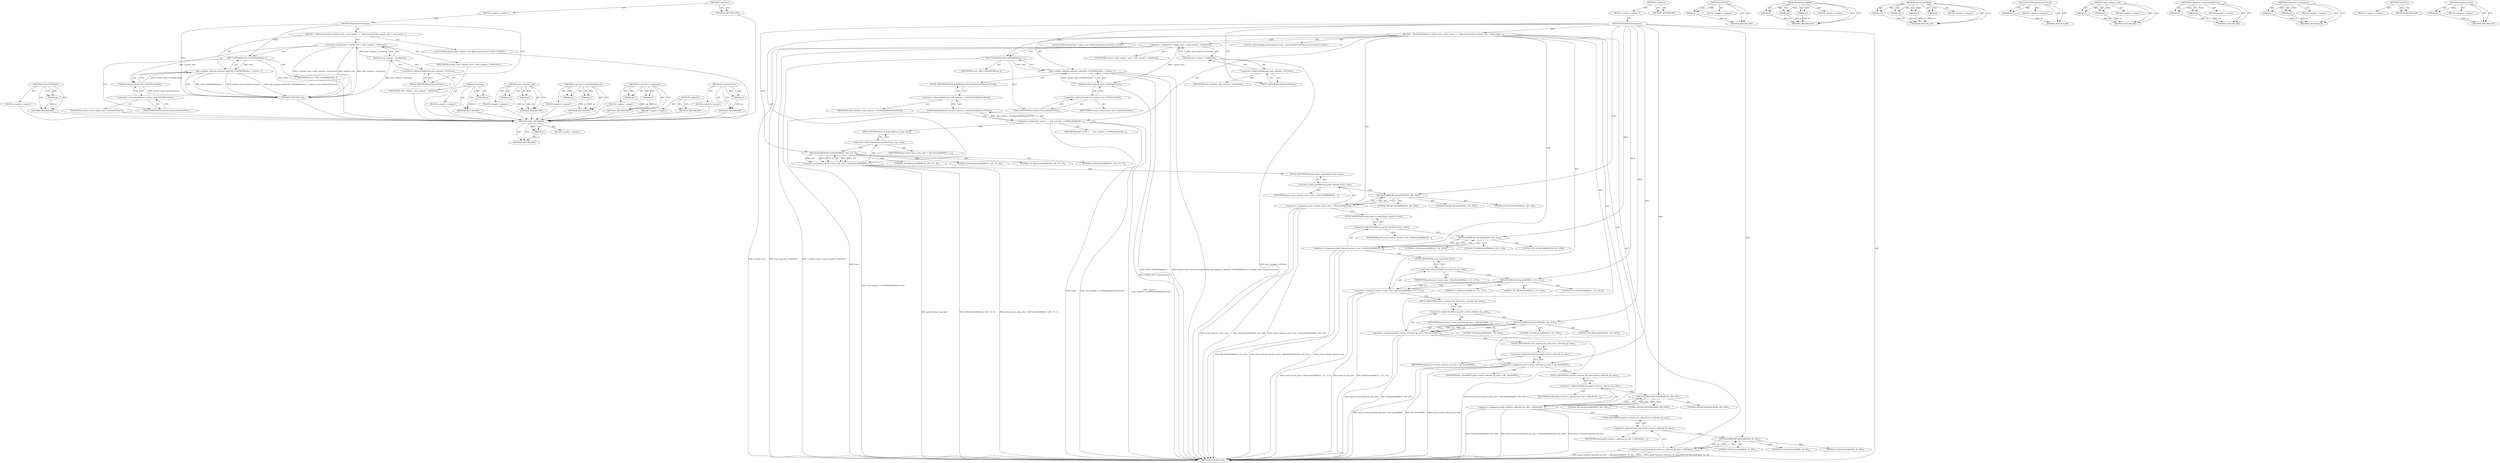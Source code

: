 digraph "GetNativeView" {
vulnerable_133 [label=<(METHOD,GTK_CONTAINER)>];
vulnerable_134 [label=<(PARAM,p1)>];
vulnerable_135 [label=<(BLOCK,&lt;empty&gt;,&lt;empty&gt;)>];
vulnerable_136 [label=<(METHOD_RETURN,ANY)>];
vulnerable_6 [label=<(METHOD,&lt;global&gt;)<SUB>1</SUB>>];
vulnerable_7 [label=<(BLOCK,&lt;empty&gt;,&lt;empty&gt;)<SUB>1</SUB>>];
vulnerable_8 [label=<(METHOD,PlatformSetContents)<SUB>1</SUB>>];
vulnerable_9 [label=<(BLOCK,{
   WebContentsView* content_view = web_conten...,{
   WebContentsView* content_view = web_conten...)<SUB>1</SUB>>];
vulnerable_10 [label="<(LOCAL,WebContentsView* content_view: WebContentsView*)<SUB>2</SUB>>"];
vulnerable_11 [label=<(&lt;operator&gt;.assignment,* content_view = web_contents_-&gt;GetView())<SUB>2</SUB>>];
vulnerable_12 [label=<(IDENTIFIER,content_view,* content_view = web_contents_-&gt;GetView())<SUB>2</SUB>>];
vulnerable_13 [label=<(GetView,web_contents_-&gt;GetView())<SUB>2</SUB>>];
vulnerable_14 [label=<(&lt;operator&gt;.indirectFieldAccess,web_contents_-&gt;GetView)<SUB>2</SUB>>];
vulnerable_15 [label=<(IDENTIFIER,web_contents_,web_contents_-&gt;GetView())<SUB>2</SUB>>];
vulnerable_16 [label=<(FIELD_IDENTIFIER,GetView,GetView)<SUB>2</SUB>>];
vulnerable_17 [label=<(gtk_container_add,gtk_container_add(GTK_CONTAINER(vbox_), content...)<SUB>3</SUB>>];
vulnerable_18 [label=<(GTK_CONTAINER,GTK_CONTAINER(vbox_))<SUB>3</SUB>>];
vulnerable_19 [label=<(IDENTIFIER,vbox_,GTK_CONTAINER(vbox_))<SUB>3</SUB>>];
vulnerable_20 [label=<(GetNativeView,content_view-&gt;GetNativeView())<SUB>3</SUB>>];
vulnerable_21 [label=<(&lt;operator&gt;.indirectFieldAccess,content_view-&gt;GetNativeView)<SUB>3</SUB>>];
vulnerable_22 [label=<(IDENTIFIER,content_view,content_view-&gt;GetNativeView())<SUB>3</SUB>>];
vulnerable_23 [label=<(FIELD_IDENTIFIER,GetNativeView,GetNativeView)<SUB>3</SUB>>];
vulnerable_24 [label="<(LOCAL,content.RendererPreferences* prefs: content.RendererPreferences*)<SUB>4</SUB>>"];
vulnerable_25 [label=<(&lt;operator&gt;.assignment,* prefs =
      web_contents_-&gt;GetMutableRender...)<SUB>4</SUB>>];
vulnerable_26 [label=<(IDENTIFIER,prefs,* prefs =
      web_contents_-&gt;GetMutableRender...)<SUB>4</SUB>>];
vulnerable_27 [label=<(GetMutableRendererPrefs,web_contents_-&gt;GetMutableRendererPrefs())<SUB>5</SUB>>];
vulnerable_28 [label=<(&lt;operator&gt;.indirectFieldAccess,web_contents_-&gt;GetMutableRendererPrefs)<SUB>5</SUB>>];
vulnerable_29 [label=<(IDENTIFIER,web_contents_,web_contents_-&gt;GetMutableRendererPrefs())<SUB>5</SUB>>];
vulnerable_30 [label=<(FIELD_IDENTIFIER,GetMutableRendererPrefs,GetMutableRendererPrefs)<SUB>5</SUB>>];
vulnerable_31 [label=<(&lt;operator&gt;.assignment,prefs-&gt;focus_ring_color = SkColorSetARGB(255, 2...)<SUB>6</SUB>>];
vulnerable_32 [label=<(&lt;operator&gt;.indirectFieldAccess,prefs-&gt;focus_ring_color)<SUB>6</SUB>>];
vulnerable_33 [label=<(IDENTIFIER,prefs,prefs-&gt;focus_ring_color = SkColorSetARGB(255, 2...)<SUB>6</SUB>>];
vulnerable_34 [label=<(FIELD_IDENTIFIER,focus_ring_color,focus_ring_color)<SUB>6</SUB>>];
vulnerable_35 [label=<(SkColorSetARGB,SkColorSetARGB(255, 229, 151, 0))<SUB>6</SUB>>];
vulnerable_36 [label=<(LITERAL,255,SkColorSetARGB(255, 229, 151, 0))<SUB>6</SUB>>];
vulnerable_37 [label=<(LITERAL,229,SkColorSetARGB(255, 229, 151, 0))<SUB>6</SUB>>];
vulnerable_38 [label=<(LITERAL,151,SkColorSetARGB(255, 229, 151, 0))<SUB>6</SUB>>];
vulnerable_39 [label=<(LITERAL,0,SkColorSetARGB(255, 229, 151, 0))<SUB>6</SUB>>];
vulnerable_40 [label=<(&lt;operator&gt;.assignment,prefs-&gt;thumb_active_color = SkColorSetRGB(244, ...)<SUB>7</SUB>>];
vulnerable_41 [label=<(&lt;operator&gt;.indirectFieldAccess,prefs-&gt;thumb_active_color)<SUB>7</SUB>>];
vulnerable_42 [label=<(IDENTIFIER,prefs,prefs-&gt;thumb_active_color = SkColorSetRGB(244, ...)<SUB>7</SUB>>];
vulnerable_43 [label=<(FIELD_IDENTIFIER,thumb_active_color,thumb_active_color)<SUB>7</SUB>>];
vulnerable_44 [label=<(SkColorSetRGB,SkColorSetRGB(244, 244, 244))<SUB>7</SUB>>];
vulnerable_45 [label=<(LITERAL,244,SkColorSetRGB(244, 244, 244))<SUB>7</SUB>>];
vulnerable_46 [label=<(LITERAL,244,SkColorSetRGB(244, 244, 244))<SUB>7</SUB>>];
vulnerable_47 [label=<(LITERAL,244,SkColorSetRGB(244, 244, 244))<SUB>7</SUB>>];
vulnerable_48 [label=<(&lt;operator&gt;.assignment,prefs-&gt;thumb_inactive_color = SkColorSetRGB(234...)<SUB>8</SUB>>];
vulnerable_49 [label=<(&lt;operator&gt;.indirectFieldAccess,prefs-&gt;thumb_inactive_color)<SUB>8</SUB>>];
vulnerable_50 [label=<(IDENTIFIER,prefs,prefs-&gt;thumb_inactive_color = SkColorSetRGB(234...)<SUB>8</SUB>>];
vulnerable_51 [label=<(FIELD_IDENTIFIER,thumb_inactive_color,thumb_inactive_color)<SUB>8</SUB>>];
vulnerable_52 [label=<(SkColorSetRGB,SkColorSetRGB(234, 234, 234))<SUB>8</SUB>>];
vulnerable_53 [label=<(LITERAL,234,SkColorSetRGB(234, 234, 234))<SUB>8</SUB>>];
vulnerable_54 [label=<(LITERAL,234,SkColorSetRGB(234, 234, 234))<SUB>8</SUB>>];
vulnerable_55 [label=<(LITERAL,234,SkColorSetRGB(234, 234, 234))<SUB>8</SUB>>];
vulnerable_56 [label=<(&lt;operator&gt;.assignment,prefs-&gt;track_color = SkColorSetRGB(211, 211, 211))<SUB>9</SUB>>];
vulnerable_57 [label=<(&lt;operator&gt;.indirectFieldAccess,prefs-&gt;track_color)<SUB>9</SUB>>];
vulnerable_58 [label=<(IDENTIFIER,prefs,prefs-&gt;track_color = SkColorSetRGB(211, 211, 211))<SUB>9</SUB>>];
vulnerable_59 [label=<(FIELD_IDENTIFIER,track_color,track_color)<SUB>9</SUB>>];
vulnerable_60 [label=<(SkColorSetRGB,SkColorSetRGB(211, 211, 211))<SUB>9</SUB>>];
vulnerable_61 [label=<(LITERAL,211,SkColorSetRGB(211, 211, 211))<SUB>9</SUB>>];
vulnerable_62 [label=<(LITERAL,211,SkColorSetRGB(211, 211, 211))<SUB>9</SUB>>];
vulnerable_63 [label=<(LITERAL,211,SkColorSetRGB(211, 211, 211))<SUB>9</SUB>>];
vulnerable_64 [label=<(&lt;operator&gt;.assignment,prefs-&gt;active_selection_bg_color = SkColorSetRG...)<SUB>10</SUB>>];
vulnerable_65 [label=<(&lt;operator&gt;.indirectFieldAccess,prefs-&gt;active_selection_bg_color)<SUB>10</SUB>>];
vulnerable_66 [label=<(IDENTIFIER,prefs,prefs-&gt;active_selection_bg_color = SkColorSetRG...)<SUB>10</SUB>>];
vulnerable_67 [label=<(FIELD_IDENTIFIER,active_selection_bg_color,active_selection_bg_color)<SUB>10</SUB>>];
vulnerable_68 [label=<(SkColorSetRGB,SkColorSetRGB(30, 144, 255))<SUB>10</SUB>>];
vulnerable_69 [label=<(LITERAL,30,SkColorSetRGB(30, 144, 255))<SUB>10</SUB>>];
vulnerable_70 [label=<(LITERAL,144,SkColorSetRGB(30, 144, 255))<SUB>10</SUB>>];
vulnerable_71 [label=<(LITERAL,255,SkColorSetRGB(30, 144, 255))<SUB>10</SUB>>];
vulnerable_72 [label=<(&lt;operator&gt;.assignment,prefs-&gt;active_selection_fg_color = SK_ColorWHITE)<SUB>11</SUB>>];
vulnerable_73 [label=<(&lt;operator&gt;.indirectFieldAccess,prefs-&gt;active_selection_fg_color)<SUB>11</SUB>>];
vulnerable_74 [label=<(IDENTIFIER,prefs,prefs-&gt;active_selection_fg_color = SK_ColorWHITE)<SUB>11</SUB>>];
vulnerable_75 [label=<(FIELD_IDENTIFIER,active_selection_fg_color,active_selection_fg_color)<SUB>11</SUB>>];
vulnerable_76 [label=<(IDENTIFIER,SK_ColorWHITE,prefs-&gt;active_selection_fg_color = SK_ColorWHITE)<SUB>11</SUB>>];
vulnerable_77 [label=<(&lt;operator&gt;.assignment,prefs-&gt;inactive_selection_bg_color = SkColorSet...)<SUB>12</SUB>>];
vulnerable_78 [label=<(&lt;operator&gt;.indirectFieldAccess,prefs-&gt;inactive_selection_bg_color)<SUB>12</SUB>>];
vulnerable_79 [label=<(IDENTIFIER,prefs,prefs-&gt;inactive_selection_bg_color = SkColorSet...)<SUB>12</SUB>>];
vulnerable_80 [label=<(FIELD_IDENTIFIER,inactive_selection_bg_color,inactive_selection_bg_color)<SUB>12</SUB>>];
vulnerable_81 [label=<(SkColorSetRGB,SkColorSetRGB(200, 200, 200))<SUB>12</SUB>>];
vulnerable_82 [label=<(LITERAL,200,SkColorSetRGB(200, 200, 200))<SUB>12</SUB>>];
vulnerable_83 [label=<(LITERAL,200,SkColorSetRGB(200, 200, 200))<SUB>12</SUB>>];
vulnerable_84 [label=<(LITERAL,200,SkColorSetRGB(200, 200, 200))<SUB>12</SUB>>];
vulnerable_85 [label=<(&lt;operator&gt;.assignment,prefs-&gt;inactive_selection_fg_color = SkColorSet...)<SUB>13</SUB>>];
vulnerable_86 [label=<(&lt;operator&gt;.indirectFieldAccess,prefs-&gt;inactive_selection_fg_color)<SUB>13</SUB>>];
vulnerable_87 [label=<(IDENTIFIER,prefs,prefs-&gt;inactive_selection_fg_color = SkColorSet...)<SUB>13</SUB>>];
vulnerable_88 [label=<(FIELD_IDENTIFIER,inactive_selection_fg_color,inactive_selection_fg_color)<SUB>13</SUB>>];
vulnerable_89 [label=<(SkColorSetRGB,SkColorSetRGB(50, 50, 50))<SUB>13</SUB>>];
vulnerable_90 [label=<(LITERAL,50,SkColorSetRGB(50, 50, 50))<SUB>13</SUB>>];
vulnerable_91 [label=<(LITERAL,50,SkColorSetRGB(50, 50, 50))<SUB>13</SUB>>];
vulnerable_92 [label=<(LITERAL,50,SkColorSetRGB(50, 50, 50))<SUB>13</SUB>>];
vulnerable_93 [label=<(METHOD_RETURN,void)<SUB>1</SUB>>];
vulnerable_95 [label=<(METHOD_RETURN,ANY)<SUB>1</SUB>>];
vulnerable_119 [label=<(METHOD,GetView)>];
vulnerable_120 [label=<(PARAM,p1)>];
vulnerable_121 [label=<(BLOCK,&lt;empty&gt;,&lt;empty&gt;)>];
vulnerable_122 [label=<(METHOD_RETURN,ANY)>];
vulnerable_152 [label=<(METHOD,SkColorSetRGB)>];
vulnerable_153 [label=<(PARAM,p1)>];
vulnerable_154 [label=<(PARAM,p2)>];
vulnerable_155 [label=<(PARAM,p3)>];
vulnerable_156 [label=<(BLOCK,&lt;empty&gt;,&lt;empty&gt;)>];
vulnerable_157 [label=<(METHOD_RETURN,ANY)>];
vulnerable_145 [label=<(METHOD,SkColorSetARGB)>];
vulnerable_146 [label=<(PARAM,p1)>];
vulnerable_147 [label=<(PARAM,p2)>];
vulnerable_148 [label=<(PARAM,p3)>];
vulnerable_149 [label=<(PARAM,p4)>];
vulnerable_150 [label=<(BLOCK,&lt;empty&gt;,&lt;empty&gt;)>];
vulnerable_151 [label=<(METHOD_RETURN,ANY)>];
vulnerable_141 [label=<(METHOD,GetMutableRendererPrefs)>];
vulnerable_142 [label=<(PARAM,p1)>];
vulnerable_143 [label=<(BLOCK,&lt;empty&gt;,&lt;empty&gt;)>];
vulnerable_144 [label=<(METHOD_RETURN,ANY)>];
vulnerable_128 [label=<(METHOD,gtk_container_add)>];
vulnerable_129 [label=<(PARAM,p1)>];
vulnerable_130 [label=<(PARAM,p2)>];
vulnerable_131 [label=<(BLOCK,&lt;empty&gt;,&lt;empty&gt;)>];
vulnerable_132 [label=<(METHOD_RETURN,ANY)>];
vulnerable_123 [label=<(METHOD,&lt;operator&gt;.indirectFieldAccess)>];
vulnerable_124 [label=<(PARAM,p1)>];
vulnerable_125 [label=<(PARAM,p2)>];
vulnerable_126 [label=<(BLOCK,&lt;empty&gt;,&lt;empty&gt;)>];
vulnerable_127 [label=<(METHOD_RETURN,ANY)>];
vulnerable_114 [label=<(METHOD,&lt;operator&gt;.assignment)>];
vulnerable_115 [label=<(PARAM,p1)>];
vulnerable_116 [label=<(PARAM,p2)>];
vulnerable_117 [label=<(BLOCK,&lt;empty&gt;,&lt;empty&gt;)>];
vulnerable_118 [label=<(METHOD_RETURN,ANY)>];
vulnerable_108 [label=<(METHOD,&lt;global&gt;)<SUB>1</SUB>>];
vulnerable_109 [label=<(BLOCK,&lt;empty&gt;,&lt;empty&gt;)>];
vulnerable_110 [label=<(METHOD_RETURN,ANY)>];
vulnerable_137 [label=<(METHOD,GetNativeView)>];
vulnerable_138 [label=<(PARAM,p1)>];
vulnerable_139 [label=<(BLOCK,&lt;empty&gt;,&lt;empty&gt;)>];
vulnerable_140 [label=<(METHOD_RETURN,ANY)>];
fixed_60 [label=<(METHOD,GTK_CONTAINER)>];
fixed_61 [label=<(PARAM,p1)>];
fixed_62 [label=<(BLOCK,&lt;empty&gt;,&lt;empty&gt;)>];
fixed_63 [label=<(METHOD_RETURN,ANY)>];
fixed_6 [label=<(METHOD,&lt;global&gt;)<SUB>1</SUB>>];
fixed_7 [label=<(BLOCK,&lt;empty&gt;,&lt;empty&gt;)<SUB>1</SUB>>];
fixed_8 [label=<(METHOD,PlatformSetContents)<SUB>1</SUB>>];
fixed_9 [label=<(BLOCK,{
   WebContentsView* content_view = web_conten...,{
   WebContentsView* content_view = web_conten...)<SUB>1</SUB>>];
fixed_10 [label="<(LOCAL,WebContentsView* content_view: WebContentsView*)<SUB>2</SUB>>"];
fixed_11 [label=<(&lt;operator&gt;.assignment,* content_view = web_contents_-&gt;GetView())<SUB>2</SUB>>];
fixed_12 [label=<(IDENTIFIER,content_view,* content_view = web_contents_-&gt;GetView())<SUB>2</SUB>>];
fixed_13 [label=<(GetView,web_contents_-&gt;GetView())<SUB>2</SUB>>];
fixed_14 [label=<(&lt;operator&gt;.indirectFieldAccess,web_contents_-&gt;GetView)<SUB>2</SUB>>];
fixed_15 [label=<(IDENTIFIER,web_contents_,web_contents_-&gt;GetView())<SUB>2</SUB>>];
fixed_16 [label=<(FIELD_IDENTIFIER,GetView,GetView)<SUB>2</SUB>>];
fixed_17 [label=<(gtk_container_add,gtk_container_add(GTK_CONTAINER(vbox_), content...)<SUB>3</SUB>>];
fixed_18 [label=<(GTK_CONTAINER,GTK_CONTAINER(vbox_))<SUB>3</SUB>>];
fixed_19 [label=<(IDENTIFIER,vbox_,GTK_CONTAINER(vbox_))<SUB>3</SUB>>];
fixed_20 [label=<(GetNativeView,content_view-&gt;GetNativeView())<SUB>3</SUB>>];
fixed_21 [label=<(&lt;operator&gt;.indirectFieldAccess,content_view-&gt;GetNativeView)<SUB>3</SUB>>];
fixed_22 [label=<(IDENTIFIER,content_view,content_view-&gt;GetNativeView())<SUB>3</SUB>>];
fixed_23 [label=<(FIELD_IDENTIFIER,GetNativeView,GetNativeView)<SUB>3</SUB>>];
fixed_24 [label=<(METHOD_RETURN,void)<SUB>1</SUB>>];
fixed_26 [label=<(METHOD_RETURN,ANY)<SUB>1</SUB>>];
fixed_46 [label=<(METHOD,GetView)>];
fixed_47 [label=<(PARAM,p1)>];
fixed_48 [label=<(BLOCK,&lt;empty&gt;,&lt;empty&gt;)>];
fixed_49 [label=<(METHOD_RETURN,ANY)>];
fixed_55 [label=<(METHOD,gtk_container_add)>];
fixed_56 [label=<(PARAM,p1)>];
fixed_57 [label=<(PARAM,p2)>];
fixed_58 [label=<(BLOCK,&lt;empty&gt;,&lt;empty&gt;)>];
fixed_59 [label=<(METHOD_RETURN,ANY)>];
fixed_50 [label=<(METHOD,&lt;operator&gt;.indirectFieldAccess)>];
fixed_51 [label=<(PARAM,p1)>];
fixed_52 [label=<(PARAM,p2)>];
fixed_53 [label=<(BLOCK,&lt;empty&gt;,&lt;empty&gt;)>];
fixed_54 [label=<(METHOD_RETURN,ANY)>];
fixed_41 [label=<(METHOD,&lt;operator&gt;.assignment)>];
fixed_42 [label=<(PARAM,p1)>];
fixed_43 [label=<(PARAM,p2)>];
fixed_44 [label=<(BLOCK,&lt;empty&gt;,&lt;empty&gt;)>];
fixed_45 [label=<(METHOD_RETURN,ANY)>];
fixed_35 [label=<(METHOD,&lt;global&gt;)<SUB>1</SUB>>];
fixed_36 [label=<(BLOCK,&lt;empty&gt;,&lt;empty&gt;)>];
fixed_37 [label=<(METHOD_RETURN,ANY)>];
fixed_64 [label=<(METHOD,GetNativeView)>];
fixed_65 [label=<(PARAM,p1)>];
fixed_66 [label=<(BLOCK,&lt;empty&gt;,&lt;empty&gt;)>];
fixed_67 [label=<(METHOD_RETURN,ANY)>];
vulnerable_133 -> vulnerable_134  [key=0, label="AST: "];
vulnerable_133 -> vulnerable_134  [key=1, label="DDG: "];
vulnerable_133 -> vulnerable_135  [key=0, label="AST: "];
vulnerable_133 -> vulnerable_136  [key=0, label="AST: "];
vulnerable_133 -> vulnerable_136  [key=1, label="CFG: "];
vulnerable_134 -> vulnerable_136  [key=0, label="DDG: p1"];
vulnerable_6 -> vulnerable_7  [key=0, label="AST: "];
vulnerable_6 -> vulnerable_95  [key=0, label="AST: "];
vulnerable_6 -> vulnerable_95  [key=1, label="CFG: "];
vulnerable_7 -> vulnerable_8  [key=0, label="AST: "];
vulnerable_8 -> vulnerable_9  [key=0, label="AST: "];
vulnerable_8 -> vulnerable_93  [key=0, label="AST: "];
vulnerable_8 -> vulnerable_16  [key=0, label="CFG: "];
vulnerable_8 -> vulnerable_72  [key=0, label="DDG: "];
vulnerable_8 -> vulnerable_18  [key=0, label="DDG: "];
vulnerable_8 -> vulnerable_35  [key=0, label="DDG: "];
vulnerable_8 -> vulnerable_44  [key=0, label="DDG: "];
vulnerable_8 -> vulnerable_52  [key=0, label="DDG: "];
vulnerable_8 -> vulnerable_60  [key=0, label="DDG: "];
vulnerable_8 -> vulnerable_68  [key=0, label="DDG: "];
vulnerable_8 -> vulnerable_81  [key=0, label="DDG: "];
vulnerable_8 -> vulnerable_89  [key=0, label="DDG: "];
vulnerable_9 -> vulnerable_10  [key=0, label="AST: "];
vulnerable_9 -> vulnerable_11  [key=0, label="AST: "];
vulnerable_9 -> vulnerable_17  [key=0, label="AST: "];
vulnerable_9 -> vulnerable_24  [key=0, label="AST: "];
vulnerable_9 -> vulnerable_25  [key=0, label="AST: "];
vulnerable_9 -> vulnerable_31  [key=0, label="AST: "];
vulnerable_9 -> vulnerable_40  [key=0, label="AST: "];
vulnerable_9 -> vulnerable_48  [key=0, label="AST: "];
vulnerable_9 -> vulnerable_56  [key=0, label="AST: "];
vulnerable_9 -> vulnerable_64  [key=0, label="AST: "];
vulnerable_9 -> vulnerable_72  [key=0, label="AST: "];
vulnerable_9 -> vulnerable_77  [key=0, label="AST: "];
vulnerable_9 -> vulnerable_85  [key=0, label="AST: "];
vulnerable_11 -> vulnerable_12  [key=0, label="AST: "];
vulnerable_11 -> vulnerable_13  [key=0, label="AST: "];
vulnerable_11 -> vulnerable_18  [key=0, label="CFG: "];
vulnerable_11 -> vulnerable_93  [key=0, label="DDG: content_view"];
vulnerable_11 -> vulnerable_93  [key=1, label="DDG: web_contents_-&gt;GetView()"];
vulnerable_11 -> vulnerable_93  [key=2, label="DDG: * content_view = web_contents_-&gt;GetView()"];
vulnerable_11 -> vulnerable_20  [key=0, label="DDG: content_view"];
vulnerable_13 -> vulnerable_14  [key=0, label="AST: "];
vulnerable_13 -> vulnerable_11  [key=0, label="CFG: "];
vulnerable_13 -> vulnerable_11  [key=1, label="DDG: web_contents_-&gt;GetView"];
vulnerable_13 -> vulnerable_93  [key=0, label="DDG: web_contents_-&gt;GetView"];
vulnerable_14 -> vulnerable_15  [key=0, label="AST: "];
vulnerable_14 -> vulnerable_16  [key=0, label="AST: "];
vulnerable_14 -> vulnerable_13  [key=0, label="CFG: "];
vulnerable_16 -> vulnerable_14  [key=0, label="CFG: "];
vulnerable_17 -> vulnerable_18  [key=0, label="AST: "];
vulnerable_17 -> vulnerable_20  [key=0, label="AST: "];
vulnerable_17 -> vulnerable_30  [key=0, label="CFG: "];
vulnerable_17 -> vulnerable_93  [key=0, label="DDG: GTK_CONTAINER(vbox_)"];
vulnerable_17 -> vulnerable_93  [key=1, label="DDG: content_view-&gt;GetNativeView()"];
vulnerable_17 -> vulnerable_93  [key=2, label="DDG: gtk_container_add(GTK_CONTAINER(vbox_), content_view-&gt;GetNativeView())"];
vulnerable_18 -> vulnerable_19  [key=0, label="AST: "];
vulnerable_18 -> vulnerable_23  [key=0, label="CFG: "];
vulnerable_18 -> vulnerable_93  [key=0, label="DDG: vbox_"];
vulnerable_18 -> vulnerable_17  [key=0, label="DDG: vbox_"];
vulnerable_20 -> vulnerable_21  [key=0, label="AST: "];
vulnerable_20 -> vulnerable_17  [key=0, label="CFG: "];
vulnerable_20 -> vulnerable_17  [key=1, label="DDG: content_view-&gt;GetNativeView"];
vulnerable_20 -> vulnerable_93  [key=0, label="DDG: content_view-&gt;GetNativeView"];
vulnerable_21 -> vulnerable_22  [key=0, label="AST: "];
vulnerable_21 -> vulnerable_23  [key=0, label="AST: "];
vulnerable_21 -> vulnerable_20  [key=0, label="CFG: "];
vulnerable_23 -> vulnerable_21  [key=0, label="CFG: "];
vulnerable_25 -> vulnerable_26  [key=0, label="AST: "];
vulnerable_25 -> vulnerable_27  [key=0, label="AST: "];
vulnerable_25 -> vulnerable_34  [key=0, label="CFG: "];
vulnerable_25 -> vulnerable_93  [key=0, label="DDG: prefs"];
vulnerable_25 -> vulnerable_93  [key=1, label="DDG: web_contents_-&gt;GetMutableRendererPrefs()"];
vulnerable_25 -> vulnerable_93  [key=2, label="DDG: * prefs =
      web_contents_-&gt;GetMutableRendererPrefs()"];
vulnerable_27 -> vulnerable_28  [key=0, label="AST: "];
vulnerable_27 -> vulnerable_25  [key=0, label="CFG: "];
vulnerable_27 -> vulnerable_25  [key=1, label="DDG: web_contents_-&gt;GetMutableRendererPrefs"];
vulnerable_27 -> vulnerable_93  [key=0, label="DDG: web_contents_-&gt;GetMutableRendererPrefs"];
vulnerable_28 -> vulnerable_29  [key=0, label="AST: "];
vulnerable_28 -> vulnerable_30  [key=0, label="AST: "];
vulnerable_28 -> vulnerable_27  [key=0, label="CFG: "];
vulnerable_30 -> vulnerable_28  [key=0, label="CFG: "];
vulnerable_31 -> vulnerable_32  [key=0, label="AST: "];
vulnerable_31 -> vulnerable_35  [key=0, label="AST: "];
vulnerable_31 -> vulnerable_43  [key=0, label="CFG: "];
vulnerable_31 -> vulnerable_93  [key=0, label="DDG: prefs-&gt;focus_ring_color"];
vulnerable_31 -> vulnerable_93  [key=1, label="DDG: SkColorSetARGB(255, 229, 151, 0)"];
vulnerable_31 -> vulnerable_93  [key=2, label="DDG: prefs-&gt;focus_ring_color = SkColorSetARGB(255, 229, 151, 0)"];
vulnerable_32 -> vulnerable_33  [key=0, label="AST: "];
vulnerable_32 -> vulnerable_34  [key=0, label="AST: "];
vulnerable_32 -> vulnerable_35  [key=0, label="CFG: "];
vulnerable_34 -> vulnerable_32  [key=0, label="CFG: "];
vulnerable_35 -> vulnerable_36  [key=0, label="AST: "];
vulnerable_35 -> vulnerable_37  [key=0, label="AST: "];
vulnerable_35 -> vulnerable_38  [key=0, label="AST: "];
vulnerable_35 -> vulnerable_39  [key=0, label="AST: "];
vulnerable_35 -> vulnerable_31  [key=0, label="CFG: "];
vulnerable_35 -> vulnerable_31  [key=1, label="DDG: 255"];
vulnerable_35 -> vulnerable_31  [key=2, label="DDG: 229"];
vulnerable_35 -> vulnerable_31  [key=3, label="DDG: 151"];
vulnerable_35 -> vulnerable_31  [key=4, label="DDG: 0"];
vulnerable_40 -> vulnerable_41  [key=0, label="AST: "];
vulnerable_40 -> vulnerable_44  [key=0, label="AST: "];
vulnerable_40 -> vulnerable_51  [key=0, label="CFG: "];
vulnerable_40 -> vulnerable_93  [key=0, label="DDG: prefs-&gt;thumb_active_color"];
vulnerable_40 -> vulnerable_93  [key=1, label="DDG: SkColorSetRGB(244, 244, 244)"];
vulnerable_40 -> vulnerable_93  [key=2, label="DDG: prefs-&gt;thumb_active_color = SkColorSetRGB(244, 244, 244)"];
vulnerable_41 -> vulnerable_42  [key=0, label="AST: "];
vulnerable_41 -> vulnerable_43  [key=0, label="AST: "];
vulnerable_41 -> vulnerable_44  [key=0, label="CFG: "];
vulnerable_43 -> vulnerable_41  [key=0, label="CFG: "];
vulnerable_44 -> vulnerable_45  [key=0, label="AST: "];
vulnerable_44 -> vulnerable_46  [key=0, label="AST: "];
vulnerable_44 -> vulnerable_47  [key=0, label="AST: "];
vulnerable_44 -> vulnerable_40  [key=0, label="CFG: "];
vulnerable_44 -> vulnerable_40  [key=1, label="DDG: 244"];
vulnerable_48 -> vulnerable_49  [key=0, label="AST: "];
vulnerable_48 -> vulnerable_52  [key=0, label="AST: "];
vulnerable_48 -> vulnerable_59  [key=0, label="CFG: "];
vulnerable_48 -> vulnerable_93  [key=0, label="DDG: prefs-&gt;thumb_inactive_color"];
vulnerable_48 -> vulnerable_93  [key=1, label="DDG: SkColorSetRGB(234, 234, 234)"];
vulnerable_48 -> vulnerable_93  [key=2, label="DDG: prefs-&gt;thumb_inactive_color = SkColorSetRGB(234, 234, 234)"];
vulnerable_49 -> vulnerable_50  [key=0, label="AST: "];
vulnerable_49 -> vulnerable_51  [key=0, label="AST: "];
vulnerable_49 -> vulnerable_52  [key=0, label="CFG: "];
vulnerable_51 -> vulnerable_49  [key=0, label="CFG: "];
vulnerable_52 -> vulnerable_53  [key=0, label="AST: "];
vulnerable_52 -> vulnerable_54  [key=0, label="AST: "];
vulnerable_52 -> vulnerable_55  [key=0, label="AST: "];
vulnerable_52 -> vulnerable_48  [key=0, label="CFG: "];
vulnerable_52 -> vulnerable_48  [key=1, label="DDG: 234"];
vulnerable_56 -> vulnerable_57  [key=0, label="AST: "];
vulnerable_56 -> vulnerable_60  [key=0, label="AST: "];
vulnerable_56 -> vulnerable_67  [key=0, label="CFG: "];
vulnerable_56 -> vulnerable_93  [key=0, label="DDG: prefs-&gt;track_color"];
vulnerable_56 -> vulnerable_93  [key=1, label="DDG: SkColorSetRGB(211, 211, 211)"];
vulnerable_56 -> vulnerable_93  [key=2, label="DDG: prefs-&gt;track_color = SkColorSetRGB(211, 211, 211)"];
vulnerable_57 -> vulnerable_58  [key=0, label="AST: "];
vulnerable_57 -> vulnerable_59  [key=0, label="AST: "];
vulnerable_57 -> vulnerable_60  [key=0, label="CFG: "];
vulnerable_59 -> vulnerable_57  [key=0, label="CFG: "];
vulnerable_60 -> vulnerable_61  [key=0, label="AST: "];
vulnerable_60 -> vulnerable_62  [key=0, label="AST: "];
vulnerable_60 -> vulnerable_63  [key=0, label="AST: "];
vulnerable_60 -> vulnerable_56  [key=0, label="CFG: "];
vulnerable_60 -> vulnerable_56  [key=1, label="DDG: 211"];
vulnerable_64 -> vulnerable_65  [key=0, label="AST: "];
vulnerable_64 -> vulnerable_68  [key=0, label="AST: "];
vulnerable_64 -> vulnerable_75  [key=0, label="CFG: "];
vulnerable_64 -> vulnerable_93  [key=0, label="DDG: prefs-&gt;active_selection_bg_color"];
vulnerable_64 -> vulnerable_93  [key=1, label="DDG: SkColorSetRGB(30, 144, 255)"];
vulnerable_64 -> vulnerable_93  [key=2, label="DDG: prefs-&gt;active_selection_bg_color = SkColorSetRGB(30, 144, 255)"];
vulnerable_65 -> vulnerable_66  [key=0, label="AST: "];
vulnerable_65 -> vulnerable_67  [key=0, label="AST: "];
vulnerable_65 -> vulnerable_68  [key=0, label="CFG: "];
vulnerable_67 -> vulnerable_65  [key=0, label="CFG: "];
vulnerable_68 -> vulnerable_69  [key=0, label="AST: "];
vulnerable_68 -> vulnerable_70  [key=0, label="AST: "];
vulnerable_68 -> vulnerable_71  [key=0, label="AST: "];
vulnerable_68 -> vulnerable_64  [key=0, label="CFG: "];
vulnerable_68 -> vulnerable_64  [key=1, label="DDG: 30"];
vulnerable_68 -> vulnerable_64  [key=2, label="DDG: 144"];
vulnerable_68 -> vulnerable_64  [key=3, label="DDG: 255"];
vulnerable_72 -> vulnerable_73  [key=0, label="AST: "];
vulnerable_72 -> vulnerable_76  [key=0, label="AST: "];
vulnerable_72 -> vulnerable_80  [key=0, label="CFG: "];
vulnerable_72 -> vulnerable_93  [key=0, label="DDG: prefs-&gt;active_selection_fg_color"];
vulnerable_72 -> vulnerable_93  [key=1, label="DDG: prefs-&gt;active_selection_fg_color = SK_ColorWHITE"];
vulnerable_72 -> vulnerable_93  [key=2, label="DDG: SK_ColorWHITE"];
vulnerable_73 -> vulnerable_74  [key=0, label="AST: "];
vulnerable_73 -> vulnerable_75  [key=0, label="AST: "];
vulnerable_73 -> vulnerable_72  [key=0, label="CFG: "];
vulnerable_75 -> vulnerable_73  [key=0, label="CFG: "];
vulnerable_77 -> vulnerable_78  [key=0, label="AST: "];
vulnerable_77 -> vulnerable_81  [key=0, label="AST: "];
vulnerable_77 -> vulnerable_88  [key=0, label="CFG: "];
vulnerable_77 -> vulnerable_93  [key=0, label="DDG: prefs-&gt;inactive_selection_bg_color"];
vulnerable_77 -> vulnerable_93  [key=1, label="DDG: SkColorSetRGB(200, 200, 200)"];
vulnerable_77 -> vulnerable_93  [key=2, label="DDG: prefs-&gt;inactive_selection_bg_color = SkColorSetRGB(200, 200, 200)"];
vulnerable_78 -> vulnerable_79  [key=0, label="AST: "];
vulnerable_78 -> vulnerable_80  [key=0, label="AST: "];
vulnerable_78 -> vulnerable_81  [key=0, label="CFG: "];
vulnerable_80 -> vulnerable_78  [key=0, label="CFG: "];
vulnerable_81 -> vulnerable_82  [key=0, label="AST: "];
vulnerable_81 -> vulnerable_83  [key=0, label="AST: "];
vulnerable_81 -> vulnerable_84  [key=0, label="AST: "];
vulnerable_81 -> vulnerable_77  [key=0, label="CFG: "];
vulnerable_81 -> vulnerable_77  [key=1, label="DDG: 200"];
vulnerable_85 -> vulnerable_86  [key=0, label="AST: "];
vulnerable_85 -> vulnerable_89  [key=0, label="AST: "];
vulnerable_85 -> vulnerable_93  [key=0, label="CFG: "];
vulnerable_85 -> vulnerable_93  [key=1, label="DDG: prefs-&gt;inactive_selection_fg_color"];
vulnerable_85 -> vulnerable_93  [key=2, label="DDG: SkColorSetRGB(50, 50, 50)"];
vulnerable_85 -> vulnerable_93  [key=3, label="DDG: prefs-&gt;inactive_selection_fg_color = SkColorSetRGB(50, 50, 50)"];
vulnerable_86 -> vulnerable_87  [key=0, label="AST: "];
vulnerable_86 -> vulnerable_88  [key=0, label="AST: "];
vulnerable_86 -> vulnerable_89  [key=0, label="CFG: "];
vulnerable_88 -> vulnerable_86  [key=0, label="CFG: "];
vulnerable_89 -> vulnerable_90  [key=0, label="AST: "];
vulnerable_89 -> vulnerable_91  [key=0, label="AST: "];
vulnerable_89 -> vulnerable_92  [key=0, label="AST: "];
vulnerable_89 -> vulnerable_85  [key=0, label="CFG: "];
vulnerable_89 -> vulnerable_85  [key=1, label="DDG: 50"];
vulnerable_119 -> vulnerable_120  [key=0, label="AST: "];
vulnerable_119 -> vulnerable_120  [key=1, label="DDG: "];
vulnerable_119 -> vulnerable_121  [key=0, label="AST: "];
vulnerable_119 -> vulnerable_122  [key=0, label="AST: "];
vulnerable_119 -> vulnerable_122  [key=1, label="CFG: "];
vulnerable_120 -> vulnerable_122  [key=0, label="DDG: p1"];
vulnerable_152 -> vulnerable_153  [key=0, label="AST: "];
vulnerable_152 -> vulnerable_153  [key=1, label="DDG: "];
vulnerable_152 -> vulnerable_156  [key=0, label="AST: "];
vulnerable_152 -> vulnerable_154  [key=0, label="AST: "];
vulnerable_152 -> vulnerable_154  [key=1, label="DDG: "];
vulnerable_152 -> vulnerable_157  [key=0, label="AST: "];
vulnerable_152 -> vulnerable_157  [key=1, label="CFG: "];
vulnerable_152 -> vulnerable_155  [key=0, label="AST: "];
vulnerable_152 -> vulnerable_155  [key=1, label="DDG: "];
vulnerable_153 -> vulnerable_157  [key=0, label="DDG: p1"];
vulnerable_154 -> vulnerable_157  [key=0, label="DDG: p2"];
vulnerable_155 -> vulnerable_157  [key=0, label="DDG: p3"];
vulnerable_145 -> vulnerable_146  [key=0, label="AST: "];
vulnerable_145 -> vulnerable_146  [key=1, label="DDG: "];
vulnerable_145 -> vulnerable_150  [key=0, label="AST: "];
vulnerable_145 -> vulnerable_147  [key=0, label="AST: "];
vulnerable_145 -> vulnerable_147  [key=1, label="DDG: "];
vulnerable_145 -> vulnerable_151  [key=0, label="AST: "];
vulnerable_145 -> vulnerable_151  [key=1, label="CFG: "];
vulnerable_145 -> vulnerable_148  [key=0, label="AST: "];
vulnerable_145 -> vulnerable_148  [key=1, label="DDG: "];
vulnerable_145 -> vulnerable_149  [key=0, label="AST: "];
vulnerable_145 -> vulnerable_149  [key=1, label="DDG: "];
vulnerable_146 -> vulnerable_151  [key=0, label="DDG: p1"];
vulnerable_147 -> vulnerable_151  [key=0, label="DDG: p2"];
vulnerable_148 -> vulnerable_151  [key=0, label="DDG: p3"];
vulnerable_149 -> vulnerable_151  [key=0, label="DDG: p4"];
vulnerable_141 -> vulnerable_142  [key=0, label="AST: "];
vulnerable_141 -> vulnerable_142  [key=1, label="DDG: "];
vulnerable_141 -> vulnerable_143  [key=0, label="AST: "];
vulnerable_141 -> vulnerable_144  [key=0, label="AST: "];
vulnerable_141 -> vulnerable_144  [key=1, label="CFG: "];
vulnerable_142 -> vulnerable_144  [key=0, label="DDG: p1"];
vulnerable_128 -> vulnerable_129  [key=0, label="AST: "];
vulnerable_128 -> vulnerable_129  [key=1, label="DDG: "];
vulnerable_128 -> vulnerable_131  [key=0, label="AST: "];
vulnerable_128 -> vulnerable_130  [key=0, label="AST: "];
vulnerable_128 -> vulnerable_130  [key=1, label="DDG: "];
vulnerable_128 -> vulnerable_132  [key=0, label="AST: "];
vulnerable_128 -> vulnerable_132  [key=1, label="CFG: "];
vulnerable_129 -> vulnerable_132  [key=0, label="DDG: p1"];
vulnerable_130 -> vulnerable_132  [key=0, label="DDG: p2"];
vulnerable_123 -> vulnerable_124  [key=0, label="AST: "];
vulnerable_123 -> vulnerable_124  [key=1, label="DDG: "];
vulnerable_123 -> vulnerable_126  [key=0, label="AST: "];
vulnerable_123 -> vulnerable_125  [key=0, label="AST: "];
vulnerable_123 -> vulnerable_125  [key=1, label="DDG: "];
vulnerable_123 -> vulnerable_127  [key=0, label="AST: "];
vulnerable_123 -> vulnerable_127  [key=1, label="CFG: "];
vulnerable_124 -> vulnerable_127  [key=0, label="DDG: p1"];
vulnerable_125 -> vulnerable_127  [key=0, label="DDG: p2"];
vulnerable_114 -> vulnerable_115  [key=0, label="AST: "];
vulnerable_114 -> vulnerable_115  [key=1, label="DDG: "];
vulnerable_114 -> vulnerable_117  [key=0, label="AST: "];
vulnerable_114 -> vulnerable_116  [key=0, label="AST: "];
vulnerable_114 -> vulnerable_116  [key=1, label="DDG: "];
vulnerable_114 -> vulnerable_118  [key=0, label="AST: "];
vulnerable_114 -> vulnerable_118  [key=1, label="CFG: "];
vulnerable_115 -> vulnerable_118  [key=0, label="DDG: p1"];
vulnerable_116 -> vulnerable_118  [key=0, label="DDG: p2"];
vulnerable_108 -> vulnerable_109  [key=0, label="AST: "];
vulnerable_108 -> vulnerable_110  [key=0, label="AST: "];
vulnerable_108 -> vulnerable_110  [key=1, label="CFG: "];
vulnerable_137 -> vulnerable_138  [key=0, label="AST: "];
vulnerable_137 -> vulnerable_138  [key=1, label="DDG: "];
vulnerable_137 -> vulnerable_139  [key=0, label="AST: "];
vulnerable_137 -> vulnerable_140  [key=0, label="AST: "];
vulnerable_137 -> vulnerable_140  [key=1, label="CFG: "];
vulnerable_138 -> vulnerable_140  [key=0, label="DDG: p1"];
fixed_60 -> fixed_61  [key=0, label="AST: "];
fixed_60 -> fixed_61  [key=1, label="DDG: "];
fixed_60 -> fixed_62  [key=0, label="AST: "];
fixed_60 -> fixed_63  [key=0, label="AST: "];
fixed_60 -> fixed_63  [key=1, label="CFG: "];
fixed_61 -> fixed_63  [key=0, label="DDG: p1"];
fixed_62 -> vulnerable_133  [key=0];
fixed_63 -> vulnerable_133  [key=0];
fixed_6 -> fixed_7  [key=0, label="AST: "];
fixed_6 -> fixed_26  [key=0, label="AST: "];
fixed_6 -> fixed_26  [key=1, label="CFG: "];
fixed_7 -> fixed_8  [key=0, label="AST: "];
fixed_8 -> fixed_9  [key=0, label="AST: "];
fixed_8 -> fixed_24  [key=0, label="AST: "];
fixed_8 -> fixed_16  [key=0, label="CFG: "];
fixed_8 -> fixed_18  [key=0, label="DDG: "];
fixed_9 -> fixed_10  [key=0, label="AST: "];
fixed_9 -> fixed_11  [key=0, label="AST: "];
fixed_9 -> fixed_17  [key=0, label="AST: "];
fixed_10 -> vulnerable_133  [key=0];
fixed_11 -> fixed_12  [key=0, label="AST: "];
fixed_11 -> fixed_13  [key=0, label="AST: "];
fixed_11 -> fixed_18  [key=0, label="CFG: "];
fixed_11 -> fixed_24  [key=0, label="DDG: content_view"];
fixed_11 -> fixed_24  [key=1, label="DDG: web_contents_-&gt;GetView()"];
fixed_11 -> fixed_24  [key=2, label="DDG: * content_view = web_contents_-&gt;GetView()"];
fixed_11 -> fixed_20  [key=0, label="DDG: content_view"];
fixed_12 -> vulnerable_133  [key=0];
fixed_13 -> fixed_14  [key=0, label="AST: "];
fixed_13 -> fixed_11  [key=0, label="CFG: "];
fixed_13 -> fixed_11  [key=1, label="DDG: web_contents_-&gt;GetView"];
fixed_13 -> fixed_24  [key=0, label="DDG: web_contents_-&gt;GetView"];
fixed_14 -> fixed_15  [key=0, label="AST: "];
fixed_14 -> fixed_16  [key=0, label="AST: "];
fixed_14 -> fixed_13  [key=0, label="CFG: "];
fixed_15 -> vulnerable_133  [key=0];
fixed_16 -> fixed_14  [key=0, label="CFG: "];
fixed_17 -> fixed_18  [key=0, label="AST: "];
fixed_17 -> fixed_20  [key=0, label="AST: "];
fixed_17 -> fixed_24  [key=0, label="CFG: "];
fixed_17 -> fixed_24  [key=1, label="DDG: GTK_CONTAINER(vbox_)"];
fixed_17 -> fixed_24  [key=2, label="DDG: content_view-&gt;GetNativeView()"];
fixed_17 -> fixed_24  [key=3, label="DDG: gtk_container_add(GTK_CONTAINER(vbox_), content_view-&gt;GetNativeView())"];
fixed_18 -> fixed_19  [key=0, label="AST: "];
fixed_18 -> fixed_23  [key=0, label="CFG: "];
fixed_18 -> fixed_24  [key=0, label="DDG: vbox_"];
fixed_18 -> fixed_17  [key=0, label="DDG: vbox_"];
fixed_19 -> vulnerable_133  [key=0];
fixed_20 -> fixed_21  [key=0, label="AST: "];
fixed_20 -> fixed_17  [key=0, label="CFG: "];
fixed_20 -> fixed_17  [key=1, label="DDG: content_view-&gt;GetNativeView"];
fixed_20 -> fixed_24  [key=0, label="DDG: content_view-&gt;GetNativeView"];
fixed_21 -> fixed_22  [key=0, label="AST: "];
fixed_21 -> fixed_23  [key=0, label="AST: "];
fixed_21 -> fixed_20  [key=0, label="CFG: "];
fixed_22 -> vulnerable_133  [key=0];
fixed_23 -> fixed_21  [key=0, label="CFG: "];
fixed_24 -> vulnerable_133  [key=0];
fixed_26 -> vulnerable_133  [key=0];
fixed_46 -> fixed_47  [key=0, label="AST: "];
fixed_46 -> fixed_47  [key=1, label="DDG: "];
fixed_46 -> fixed_48  [key=0, label="AST: "];
fixed_46 -> fixed_49  [key=0, label="AST: "];
fixed_46 -> fixed_49  [key=1, label="CFG: "];
fixed_47 -> fixed_49  [key=0, label="DDG: p1"];
fixed_48 -> vulnerable_133  [key=0];
fixed_49 -> vulnerable_133  [key=0];
fixed_55 -> fixed_56  [key=0, label="AST: "];
fixed_55 -> fixed_56  [key=1, label="DDG: "];
fixed_55 -> fixed_58  [key=0, label="AST: "];
fixed_55 -> fixed_57  [key=0, label="AST: "];
fixed_55 -> fixed_57  [key=1, label="DDG: "];
fixed_55 -> fixed_59  [key=0, label="AST: "];
fixed_55 -> fixed_59  [key=1, label="CFG: "];
fixed_56 -> fixed_59  [key=0, label="DDG: p1"];
fixed_57 -> fixed_59  [key=0, label="DDG: p2"];
fixed_58 -> vulnerable_133  [key=0];
fixed_59 -> vulnerable_133  [key=0];
fixed_50 -> fixed_51  [key=0, label="AST: "];
fixed_50 -> fixed_51  [key=1, label="DDG: "];
fixed_50 -> fixed_53  [key=0, label="AST: "];
fixed_50 -> fixed_52  [key=0, label="AST: "];
fixed_50 -> fixed_52  [key=1, label="DDG: "];
fixed_50 -> fixed_54  [key=0, label="AST: "];
fixed_50 -> fixed_54  [key=1, label="CFG: "];
fixed_51 -> fixed_54  [key=0, label="DDG: p1"];
fixed_52 -> fixed_54  [key=0, label="DDG: p2"];
fixed_53 -> vulnerable_133  [key=0];
fixed_54 -> vulnerable_133  [key=0];
fixed_41 -> fixed_42  [key=0, label="AST: "];
fixed_41 -> fixed_42  [key=1, label="DDG: "];
fixed_41 -> fixed_44  [key=0, label="AST: "];
fixed_41 -> fixed_43  [key=0, label="AST: "];
fixed_41 -> fixed_43  [key=1, label="DDG: "];
fixed_41 -> fixed_45  [key=0, label="AST: "];
fixed_41 -> fixed_45  [key=1, label="CFG: "];
fixed_42 -> fixed_45  [key=0, label="DDG: p1"];
fixed_43 -> fixed_45  [key=0, label="DDG: p2"];
fixed_44 -> vulnerable_133  [key=0];
fixed_45 -> vulnerable_133  [key=0];
fixed_35 -> fixed_36  [key=0, label="AST: "];
fixed_35 -> fixed_37  [key=0, label="AST: "];
fixed_35 -> fixed_37  [key=1, label="CFG: "];
fixed_36 -> vulnerable_133  [key=0];
fixed_37 -> vulnerable_133  [key=0];
fixed_64 -> fixed_65  [key=0, label="AST: "];
fixed_64 -> fixed_65  [key=1, label="DDG: "];
fixed_64 -> fixed_66  [key=0, label="AST: "];
fixed_64 -> fixed_67  [key=0, label="AST: "];
fixed_64 -> fixed_67  [key=1, label="CFG: "];
fixed_65 -> fixed_67  [key=0, label="DDG: p1"];
fixed_66 -> vulnerable_133  [key=0];
fixed_67 -> vulnerable_133  [key=0];
}
